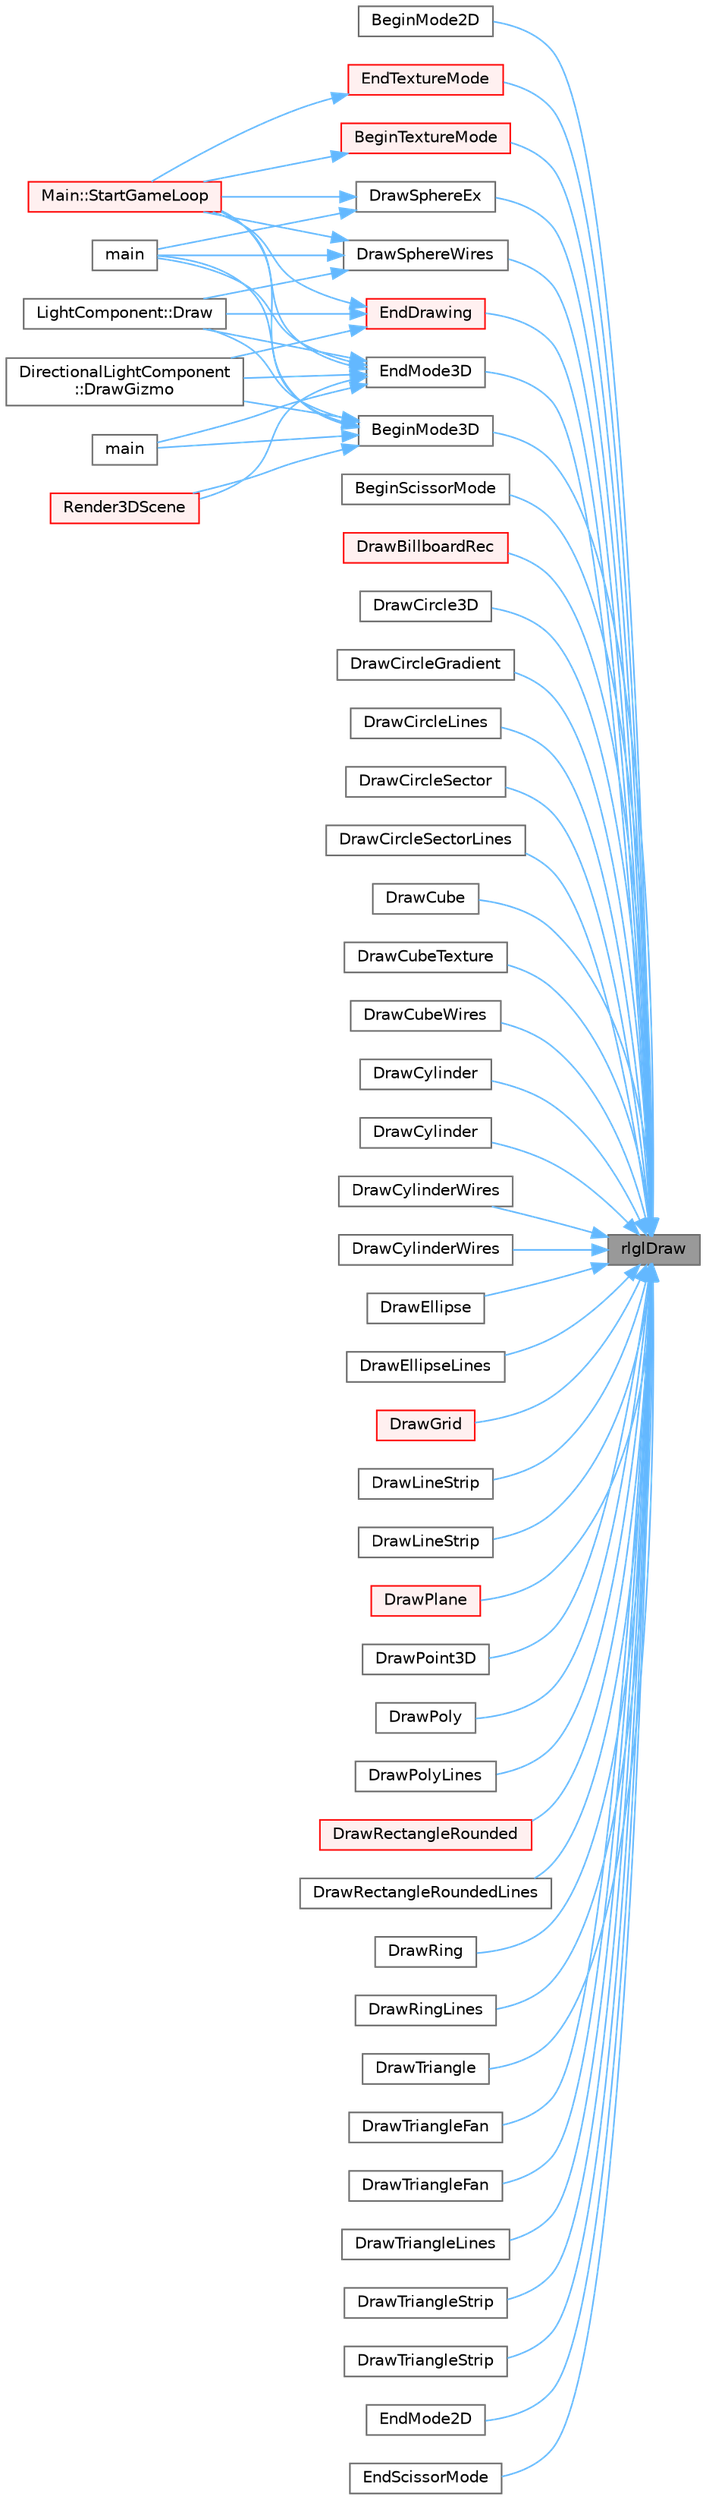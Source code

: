 digraph "rlglDraw"
{
 // LATEX_PDF_SIZE
  bgcolor="transparent";
  edge [fontname=Helvetica,fontsize=10,labelfontname=Helvetica,labelfontsize=10];
  node [fontname=Helvetica,fontsize=10,shape=box,height=0.2,width=0.4];
  rankdir="RL";
  Node1 [id="Node000001",label="rlglDraw",height=0.2,width=0.4,color="gray40", fillcolor="grey60", style="filled", fontcolor="black",tooltip=" "];
  Node1 -> Node2 [id="edge131_Node000001_Node000002",dir="back",color="steelblue1",style="solid",tooltip=" "];
  Node2 [id="Node000002",label="BeginMode2D",height=0.2,width=0.4,color="grey40", fillcolor="white", style="filled",URL="$_old_2_classes_2lib_2rcore_8c.html#aafe334052bca4b8cdcce5adecfbc67c7",tooltip=" "];
  Node1 -> Node3 [id="edge132_Node000001_Node000003",dir="back",color="steelblue1",style="solid",tooltip=" "];
  Node3 [id="Node000003",label="BeginMode3D",height=0.2,width=0.4,color="grey40", fillcolor="white", style="filled",URL="$_old_2_classes_2lib_2rcore_8c.html#ac0458f5823cbb3e253d012f4386df71e",tooltip=" "];
  Node3 -> Node4 [id="edge133_Node000003_Node000004",dir="back",color="steelblue1",style="solid",tooltip=" "];
  Node4 [id="Node000004",label="LightComponent::Draw",height=0.2,width=0.4,color="grey40", fillcolor="white", style="filled",URL="$class_light_component.html#a0c2b41e339e319736fb46b4a8ff12b97",tooltip=" "];
  Node3 -> Node5 [id="edge134_Node000003_Node000005",dir="back",color="steelblue1",style="solid",tooltip=" "];
  Node5 [id="Node000005",label="DirectionalLightComponent\l::DrawGizmo",height=0.2,width=0.4,color="grey40", fillcolor="white", style="filled",URL="$class_directional_light_component.html#a190150ada7ffe8e53ae86c8e9d004f31",tooltip=" "];
  Node3 -> Node6 [id="edge135_Node000003_Node000006",dir="back",color="steelblue1",style="solid",tooltip=" "];
  Node6 [id="Node000006",label="main",height=0.2,width=0.4,color="grey40", fillcolor="white", style="filled",URL="$_classes_2_marching_cubes_8h.html#ae66f6b31b5ad750f1fe042a706a4e3d4",tooltip=" "];
  Node3 -> Node7 [id="edge136_Node000003_Node000007",dir="back",color="steelblue1",style="solid",tooltip=" "];
  Node7 [id="Node000007",label="main",height=0.2,width=0.4,color="grey40", fillcolor="white", style="filled",URL="$main_8cpp.html#a840291bc02cba5474a4cb46a9b9566fe",tooltip=" "];
  Node3 -> Node8 [id="edge137_Node000003_Node000008",dir="back",color="steelblue1",style="solid",tooltip=" "];
  Node8 [id="Node000008",label="Render3DScene",height=0.2,width=0.4,color="red", fillcolor="#FFF0F0", style="filled",URL="$_classes_2lib_2_raylib_erosion_standalone-main_2src_2main_8cpp.html#ad86ef8813977cfce37962bc5ceff25b3",tooltip=" "];
  Node3 -> Node10 [id="edge138_Node000003_Node000010",dir="back",color="steelblue1",style="solid",tooltip=" "];
  Node10 [id="Node000010",label="Main::StartGameLoop",height=0.2,width=0.4,color="red", fillcolor="#FFF0F0", style="filled",URL="$class_main.html#ae41f68a79f75d932839c81505b01b365",tooltip=" "];
  Node1 -> Node12 [id="edge139_Node000001_Node000012",dir="back",color="steelblue1",style="solid",tooltip=" "];
  Node12 [id="Node000012",label="BeginScissorMode",height=0.2,width=0.4,color="grey40", fillcolor="white", style="filled",URL="$_old_2_classes_2lib_2rcore_8c.html#a00608ab353cdacc0479dcb70f7ce1796",tooltip=" "];
  Node1 -> Node13 [id="edge140_Node000001_Node000013",dir="back",color="steelblue1",style="solid",tooltip=" "];
  Node13 [id="Node000013",label="BeginTextureMode",height=0.2,width=0.4,color="red", fillcolor="#FFF0F0", style="filled",URL="$_old_2_classes_2lib_2rcore_8c.html#a23663ee6017fd17889536c1d6056ef70",tooltip=" "];
  Node13 -> Node10 [id="edge141_Node000013_Node000010",dir="back",color="steelblue1",style="solid",tooltip=" "];
  Node1 -> Node15 [id="edge142_Node000001_Node000015",dir="back",color="steelblue1",style="solid",tooltip=" "];
  Node15 [id="Node000015",label="DrawBillboardRec",height=0.2,width=0.4,color="red", fillcolor="#FFF0F0", style="filled",URL="$_classes_2lib_2raylib_2src_2models_8c.html#a74498df5d7e379ecfe9d9515d210783f",tooltip=" "];
  Node1 -> Node18 [id="edge143_Node000001_Node000018",dir="back",color="steelblue1",style="solid",tooltip=" "];
  Node18 [id="Node000018",label="DrawCircle3D",height=0.2,width=0.4,color="grey40", fillcolor="white", style="filled",URL="$_old_2_classes_2lib_2rmodels_8c.html#a4ff38a9809bd7f3fbcfb39dc44072573",tooltip=" "];
  Node1 -> Node19 [id="edge144_Node000001_Node000019",dir="back",color="steelblue1",style="solid",tooltip=" "];
  Node19 [id="Node000019",label="DrawCircleGradient",height=0.2,width=0.4,color="grey40", fillcolor="white", style="filled",URL="$_old_2_classes_2lib_2rshapes_8c.html#a4fb3014769d8a19835f752b876d611dc",tooltip=" "];
  Node1 -> Node20 [id="edge145_Node000001_Node000020",dir="back",color="steelblue1",style="solid",tooltip=" "];
  Node20 [id="Node000020",label="DrawCircleLines",height=0.2,width=0.4,color="grey40", fillcolor="white", style="filled",URL="$_old_2_classes_2lib_2rshapes_8c.html#abc9617067c49d25c34c705e62ef38ede",tooltip=" "];
  Node1 -> Node21 [id="edge146_Node000001_Node000021",dir="back",color="steelblue1",style="solid",tooltip=" "];
  Node21 [id="Node000021",label="DrawCircleSector",height=0.2,width=0.4,color="grey40", fillcolor="white", style="filled",URL="$_old_2_classes_2lib_2raylib_2src_2shapes_8c.html#a33510c467c5efffebc08bb52309c7d83",tooltip=" "];
  Node1 -> Node22 [id="edge147_Node000001_Node000022",dir="back",color="steelblue1",style="solid",tooltip=" "];
  Node22 [id="Node000022",label="DrawCircleSectorLines",height=0.2,width=0.4,color="grey40", fillcolor="white", style="filled",URL="$_old_2_classes_2lib_2raylib_2src_2shapes_8c.html#a4bf86ecc44990c396dde43e6224968fd",tooltip=" "];
  Node1 -> Node23 [id="edge148_Node000001_Node000023",dir="back",color="steelblue1",style="solid",tooltip=" "];
  Node23 [id="Node000023",label="DrawCube",height=0.2,width=0.4,color="grey40", fillcolor="white", style="filled",URL="$_old_2_classes_2lib_2rmodels_8c.html#a938b3c329698e5858a7ea565a109c748",tooltip=" "];
  Node1 -> Node24 [id="edge149_Node000001_Node000024",dir="back",color="steelblue1",style="solid",tooltip=" "];
  Node24 [id="Node000024",label="DrawCubeTexture",height=0.2,width=0.4,color="grey40", fillcolor="white", style="filled",URL="$_classes_2lib_2raylib_2src_2models_8c.html#a9e9625f8fb06bd2aee9216dd427dcbf3",tooltip=" "];
  Node1 -> Node25 [id="edge150_Node000001_Node000025",dir="back",color="steelblue1",style="solid",tooltip=" "];
  Node25 [id="Node000025",label="DrawCubeWires",height=0.2,width=0.4,color="grey40", fillcolor="white", style="filled",URL="$_old_2_classes_2lib_2rmodels_8c.html#a15e5e1c7d93b4ae3e85eabee496c424e",tooltip=" "];
  Node1 -> Node26 [id="edge151_Node000001_Node000026",dir="back",color="steelblue1",style="solid",tooltip=" "];
  Node26 [id="Node000026",label="DrawCylinder",height=0.2,width=0.4,color="grey40", fillcolor="white", style="filled",URL="$_classes_2lib_2_raylib_erosion_standalone-main_2raylib_2src_2models_8c.html#ae684111b3bc77a7dd669b385c07498fa",tooltip=" "];
  Node1 -> Node27 [id="edge152_Node000001_Node000027",dir="back",color="steelblue1",style="solid",tooltip=" "];
  Node27 [id="Node000027",label="DrawCylinder",height=0.2,width=0.4,color="grey40", fillcolor="white", style="filled",URL="$_old_2_classes_2lib_2rmodels_8c.html#ae684111b3bc77a7dd669b385c07498fa",tooltip=" "];
  Node1 -> Node28 [id="edge153_Node000001_Node000028",dir="back",color="steelblue1",style="solid",tooltip=" "];
  Node28 [id="Node000028",label="DrawCylinderWires",height=0.2,width=0.4,color="grey40", fillcolor="white", style="filled",URL="$_classes_2lib_2_raylib_erosion_standalone-main_2raylib_2src_2models_8c.html#a1aa5e7ec7d2761a80ca8704e233869fa",tooltip=" "];
  Node1 -> Node29 [id="edge154_Node000001_Node000029",dir="back",color="steelblue1",style="solid",tooltip=" "];
  Node29 [id="Node000029",label="DrawCylinderWires",height=0.2,width=0.4,color="grey40", fillcolor="white", style="filled",URL="$_old_2_classes_2lib_2rmodels_8c.html#a1aa5e7ec7d2761a80ca8704e233869fa",tooltip=" "];
  Node1 -> Node30 [id="edge155_Node000001_Node000030",dir="back",color="steelblue1",style="solid",tooltip=" "];
  Node30 [id="Node000030",label="DrawEllipse",height=0.2,width=0.4,color="grey40", fillcolor="white", style="filled",URL="$_old_2_classes_2lib_2rshapes_8c.html#a5ec40ee54fece57f0021b1686cf6d910",tooltip=" "];
  Node1 -> Node31 [id="edge156_Node000001_Node000031",dir="back",color="steelblue1",style="solid",tooltip=" "];
  Node31 [id="Node000031",label="DrawEllipseLines",height=0.2,width=0.4,color="grey40", fillcolor="white", style="filled",URL="$_old_2_classes_2lib_2rshapes_8c.html#adccc707ab40e7ce264052b62dd8b2f2a",tooltip=" "];
  Node1 -> Node32 [id="edge157_Node000001_Node000032",dir="back",color="steelblue1",style="solid",tooltip=" "];
  Node32 [id="Node000032",label="DrawGrid",height=0.2,width=0.4,color="red", fillcolor="#FFF0F0", style="filled",URL="$_old_2_classes_2lib_2rmodels_8c.html#aeb00ea59124d308173bcf914ec5d502f",tooltip=" "];
  Node1 -> Node34 [id="edge158_Node000001_Node000034",dir="back",color="steelblue1",style="solid",tooltip=" "];
  Node34 [id="Node000034",label="DrawLineStrip",height=0.2,width=0.4,color="grey40", fillcolor="white", style="filled",URL="$_old_2_classes_2lib_2rshapes_8c.html#aff68be6643e50010a9b0785e0991ddb7",tooltip=" "];
  Node1 -> Node35 [id="edge159_Node000001_Node000035",dir="back",color="steelblue1",style="solid",tooltip=" "];
  Node35 [id="Node000035",label="DrawLineStrip",height=0.2,width=0.4,color="grey40", fillcolor="white", style="filled",URL="$_classes_2lib_2_raylib_erosion_standalone-main_2raylib_2src_2shapes_8c.html#a5f395f03874122dbe2d50b7c2c73b224",tooltip=" "];
  Node1 -> Node36 [id="edge160_Node000001_Node000036",dir="back",color="steelblue1",style="solid",tooltip=" "];
  Node36 [id="Node000036",label="DrawPlane",height=0.2,width=0.4,color="red", fillcolor="#FFF0F0", style="filled",URL="$_old_2_classes_2lib_2rmodels_8c.html#a390560b59deac4cbbcd5bdbe5924ae00",tooltip=" "];
  Node1 -> Node38 [id="edge161_Node000001_Node000038",dir="back",color="steelblue1",style="solid",tooltip=" "];
  Node38 [id="Node000038",label="DrawPoint3D",height=0.2,width=0.4,color="grey40", fillcolor="white", style="filled",URL="$_old_2_classes_2lib_2rmodels_8c.html#ad1b4e35ebc1d0a490d4fe00664a2282e",tooltip=" "];
  Node1 -> Node39 [id="edge162_Node000001_Node000039",dir="back",color="steelblue1",style="solid",tooltip=" "];
  Node39 [id="Node000039",label="DrawPoly",height=0.2,width=0.4,color="grey40", fillcolor="white", style="filled",URL="$_old_2_classes_2lib_2rshapes_8c.html#a26c1ddc4b5c1d441d4542740ae2d2573",tooltip=" "];
  Node1 -> Node40 [id="edge163_Node000001_Node000040",dir="back",color="steelblue1",style="solid",tooltip=" "];
  Node40 [id="Node000040",label="DrawPolyLines",height=0.2,width=0.4,color="grey40", fillcolor="white", style="filled",URL="$_old_2_classes_2lib_2rshapes_8c.html#aaae7127ed96a86cada761a7adb9553b3",tooltip=" "];
  Node1 -> Node41 [id="edge164_Node000001_Node000041",dir="back",color="steelblue1",style="solid",tooltip=" "];
  Node41 [id="Node000041",label="DrawRectangleRounded",height=0.2,width=0.4,color="red", fillcolor="#FFF0F0", style="filled",URL="$_old_2_classes_2lib_2rshapes_8c.html#a332d67c1af514eb5abf5938d43338fd0",tooltip=" "];
  Node1 -> Node44 [id="edge165_Node000001_Node000044",dir="back",color="steelblue1",style="solid",tooltip=" "];
  Node44 [id="Node000044",label="DrawRectangleRoundedLines",height=0.2,width=0.4,color="grey40", fillcolor="white", style="filled",URL="$_old_2_classes_2lib_2raylib_2src_2shapes_8c.html#adb1bf10ff6d80ad7141d56814567c9ee",tooltip=" "];
  Node1 -> Node45 [id="edge166_Node000001_Node000045",dir="back",color="steelblue1",style="solid",tooltip=" "];
  Node45 [id="Node000045",label="DrawRing",height=0.2,width=0.4,color="grey40", fillcolor="white", style="filled",URL="$_old_2_classes_2lib_2raylib_2src_2shapes_8c.html#a1b11f7a621437da084988aed4219afae",tooltip=" "];
  Node1 -> Node46 [id="edge167_Node000001_Node000046",dir="back",color="steelblue1",style="solid",tooltip=" "];
  Node46 [id="Node000046",label="DrawRingLines",height=0.2,width=0.4,color="grey40", fillcolor="white", style="filled",URL="$_old_2_classes_2lib_2raylib_2src_2shapes_8c.html#a88bdf0ee680cf8c2bfad8fb9f6751a52",tooltip=" "];
  Node1 -> Node47 [id="edge168_Node000001_Node000047",dir="back",color="steelblue1",style="solid",tooltip=" "];
  Node47 [id="Node000047",label="DrawSphereEx",height=0.2,width=0.4,color="grey40", fillcolor="white", style="filled",URL="$_old_2_classes_2lib_2rmodels_8c.html#abe00f7a23cc63e7664a82450e9a5abf1",tooltip=" "];
  Node47 -> Node7 [id="edge169_Node000047_Node000007",dir="back",color="steelblue1",style="solid",tooltip=" "];
  Node47 -> Node10 [id="edge170_Node000047_Node000010",dir="back",color="steelblue1",style="solid",tooltip=" "];
  Node1 -> Node48 [id="edge171_Node000001_Node000048",dir="back",color="steelblue1",style="solid",tooltip=" "];
  Node48 [id="Node000048",label="DrawSphereWires",height=0.2,width=0.4,color="grey40", fillcolor="white", style="filled",URL="$_old_2_classes_2lib_2rmodels_8c.html#ad5e5b18acdb515aa462423ce77530e70",tooltip=" "];
  Node48 -> Node4 [id="edge172_Node000048_Node000004",dir="back",color="steelblue1",style="solid",tooltip=" "];
  Node48 -> Node7 [id="edge173_Node000048_Node000007",dir="back",color="steelblue1",style="solid",tooltip=" "];
  Node48 -> Node10 [id="edge174_Node000048_Node000010",dir="back",color="steelblue1",style="solid",tooltip=" "];
  Node1 -> Node49 [id="edge175_Node000001_Node000049",dir="back",color="steelblue1",style="solid",tooltip=" "];
  Node49 [id="Node000049",label="DrawTriangle",height=0.2,width=0.4,color="grey40", fillcolor="white", style="filled",URL="$_old_2_classes_2lib_2rshapes_8c.html#abf98369c9d853f7e0cd1cab3c36193e4",tooltip=" "];
  Node1 -> Node50 [id="edge176_Node000001_Node000050",dir="back",color="steelblue1",style="solid",tooltip=" "];
  Node50 [id="Node000050",label="DrawTriangleFan",height=0.2,width=0.4,color="grey40", fillcolor="white", style="filled",URL="$_old_2_classes_2lib_2rshapes_8c.html#a5ea5068c1eb7a5d238fc98632dca693b",tooltip=" "];
  Node1 -> Node51 [id="edge177_Node000001_Node000051",dir="back",color="steelblue1",style="solid",tooltip=" "];
  Node51 [id="Node000051",label="DrawTriangleFan",height=0.2,width=0.4,color="grey40", fillcolor="white", style="filled",URL="$_classes_2lib_2_raylib_erosion_standalone-main_2raylib_2src_2shapes_8c.html#a96fd113ad6af29a830c831bec5f902be",tooltip=" "];
  Node1 -> Node52 [id="edge178_Node000001_Node000052",dir="back",color="steelblue1",style="solid",tooltip=" "];
  Node52 [id="Node000052",label="DrawTriangleLines",height=0.2,width=0.4,color="grey40", fillcolor="white", style="filled",URL="$_old_2_classes_2lib_2rshapes_8c.html#aa9632f28d0baf936f41a4dd1c321a699",tooltip=" "];
  Node1 -> Node53 [id="edge179_Node000001_Node000053",dir="back",color="steelblue1",style="solid",tooltip=" "];
  Node53 [id="Node000053",label="DrawTriangleStrip",height=0.2,width=0.4,color="grey40", fillcolor="white", style="filled",URL="$_old_2_classes_2lib_2rshapes_8c.html#a2c5383f4303b2081b49190470929dbfb",tooltip=" "];
  Node1 -> Node54 [id="edge180_Node000001_Node000054",dir="back",color="steelblue1",style="solid",tooltip=" "];
  Node54 [id="Node000054",label="DrawTriangleStrip",height=0.2,width=0.4,color="grey40", fillcolor="white", style="filled",URL="$_classes_2lib_2_raylib_erosion_standalone-main_2raylib_2src_2shapes_8c.html#a0e10fa4252bcb7a9fa2ffc5ebe7a9866",tooltip=" "];
  Node1 -> Node55 [id="edge181_Node000001_Node000055",dir="back",color="steelblue1",style="solid",tooltip=" "];
  Node55 [id="Node000055",label="EndDrawing",height=0.2,width=0.4,color="red", fillcolor="#FFF0F0", style="filled",URL="$_old_2_classes_2lib_2rcore_8c.html#a40e32d82cfb49ed563c0a93285537b58",tooltip=" "];
  Node55 -> Node4 [id="edge182_Node000055_Node000004",dir="back",color="steelblue1",style="solid",tooltip=" "];
  Node55 -> Node5 [id="edge183_Node000055_Node000005",dir="back",color="steelblue1",style="solid",tooltip=" "];
  Node55 -> Node10 [id="edge184_Node000055_Node000010",dir="back",color="steelblue1",style="solid",tooltip=" "];
  Node1 -> Node57 [id="edge185_Node000001_Node000057",dir="back",color="steelblue1",style="solid",tooltip=" "];
  Node57 [id="Node000057",label="EndMode2D",height=0.2,width=0.4,color="grey40", fillcolor="white", style="filled",URL="$_old_2_classes_2lib_2rcore_8c.html#a9168fce56a171af277caa3c8a499834c",tooltip=" "];
  Node1 -> Node58 [id="edge186_Node000001_Node000058",dir="back",color="steelblue1",style="solid",tooltip=" "];
  Node58 [id="Node000058",label="EndMode3D",height=0.2,width=0.4,color="grey40", fillcolor="white", style="filled",URL="$_old_2_classes_2lib_2rcore_8c.html#abe148e06aaf22817ddc6d7525718a582",tooltip=" "];
  Node58 -> Node4 [id="edge187_Node000058_Node000004",dir="back",color="steelblue1",style="solid",tooltip=" "];
  Node58 -> Node5 [id="edge188_Node000058_Node000005",dir="back",color="steelblue1",style="solid",tooltip=" "];
  Node58 -> Node6 [id="edge189_Node000058_Node000006",dir="back",color="steelblue1",style="solid",tooltip=" "];
  Node58 -> Node7 [id="edge190_Node000058_Node000007",dir="back",color="steelblue1",style="solid",tooltip=" "];
  Node58 -> Node8 [id="edge191_Node000058_Node000008",dir="back",color="steelblue1",style="solid",tooltip=" "];
  Node58 -> Node10 [id="edge192_Node000058_Node000010",dir="back",color="steelblue1",style="solid",tooltip=" "];
  Node1 -> Node59 [id="edge193_Node000001_Node000059",dir="back",color="steelblue1",style="solid",tooltip=" "];
  Node59 [id="Node000059",label="EndScissorMode",height=0.2,width=0.4,color="grey40", fillcolor="white", style="filled",URL="$_old_2_classes_2lib_2rcore_8c.html#a7c91d415372dc1a2cfa490f5d09fae4a",tooltip=" "];
  Node1 -> Node60 [id="edge194_Node000001_Node000060",dir="back",color="steelblue1",style="solid",tooltip=" "];
  Node60 [id="Node000060",label="EndTextureMode",height=0.2,width=0.4,color="red", fillcolor="#FFF0F0", style="filled",URL="$_old_2_classes_2lib_2rcore_8c.html#a7e8e47afda3c3da08d6b866da18cd162",tooltip=" "];
  Node60 -> Node10 [id="edge195_Node000060_Node000010",dir="back",color="steelblue1",style="solid",tooltip=" "];
}
